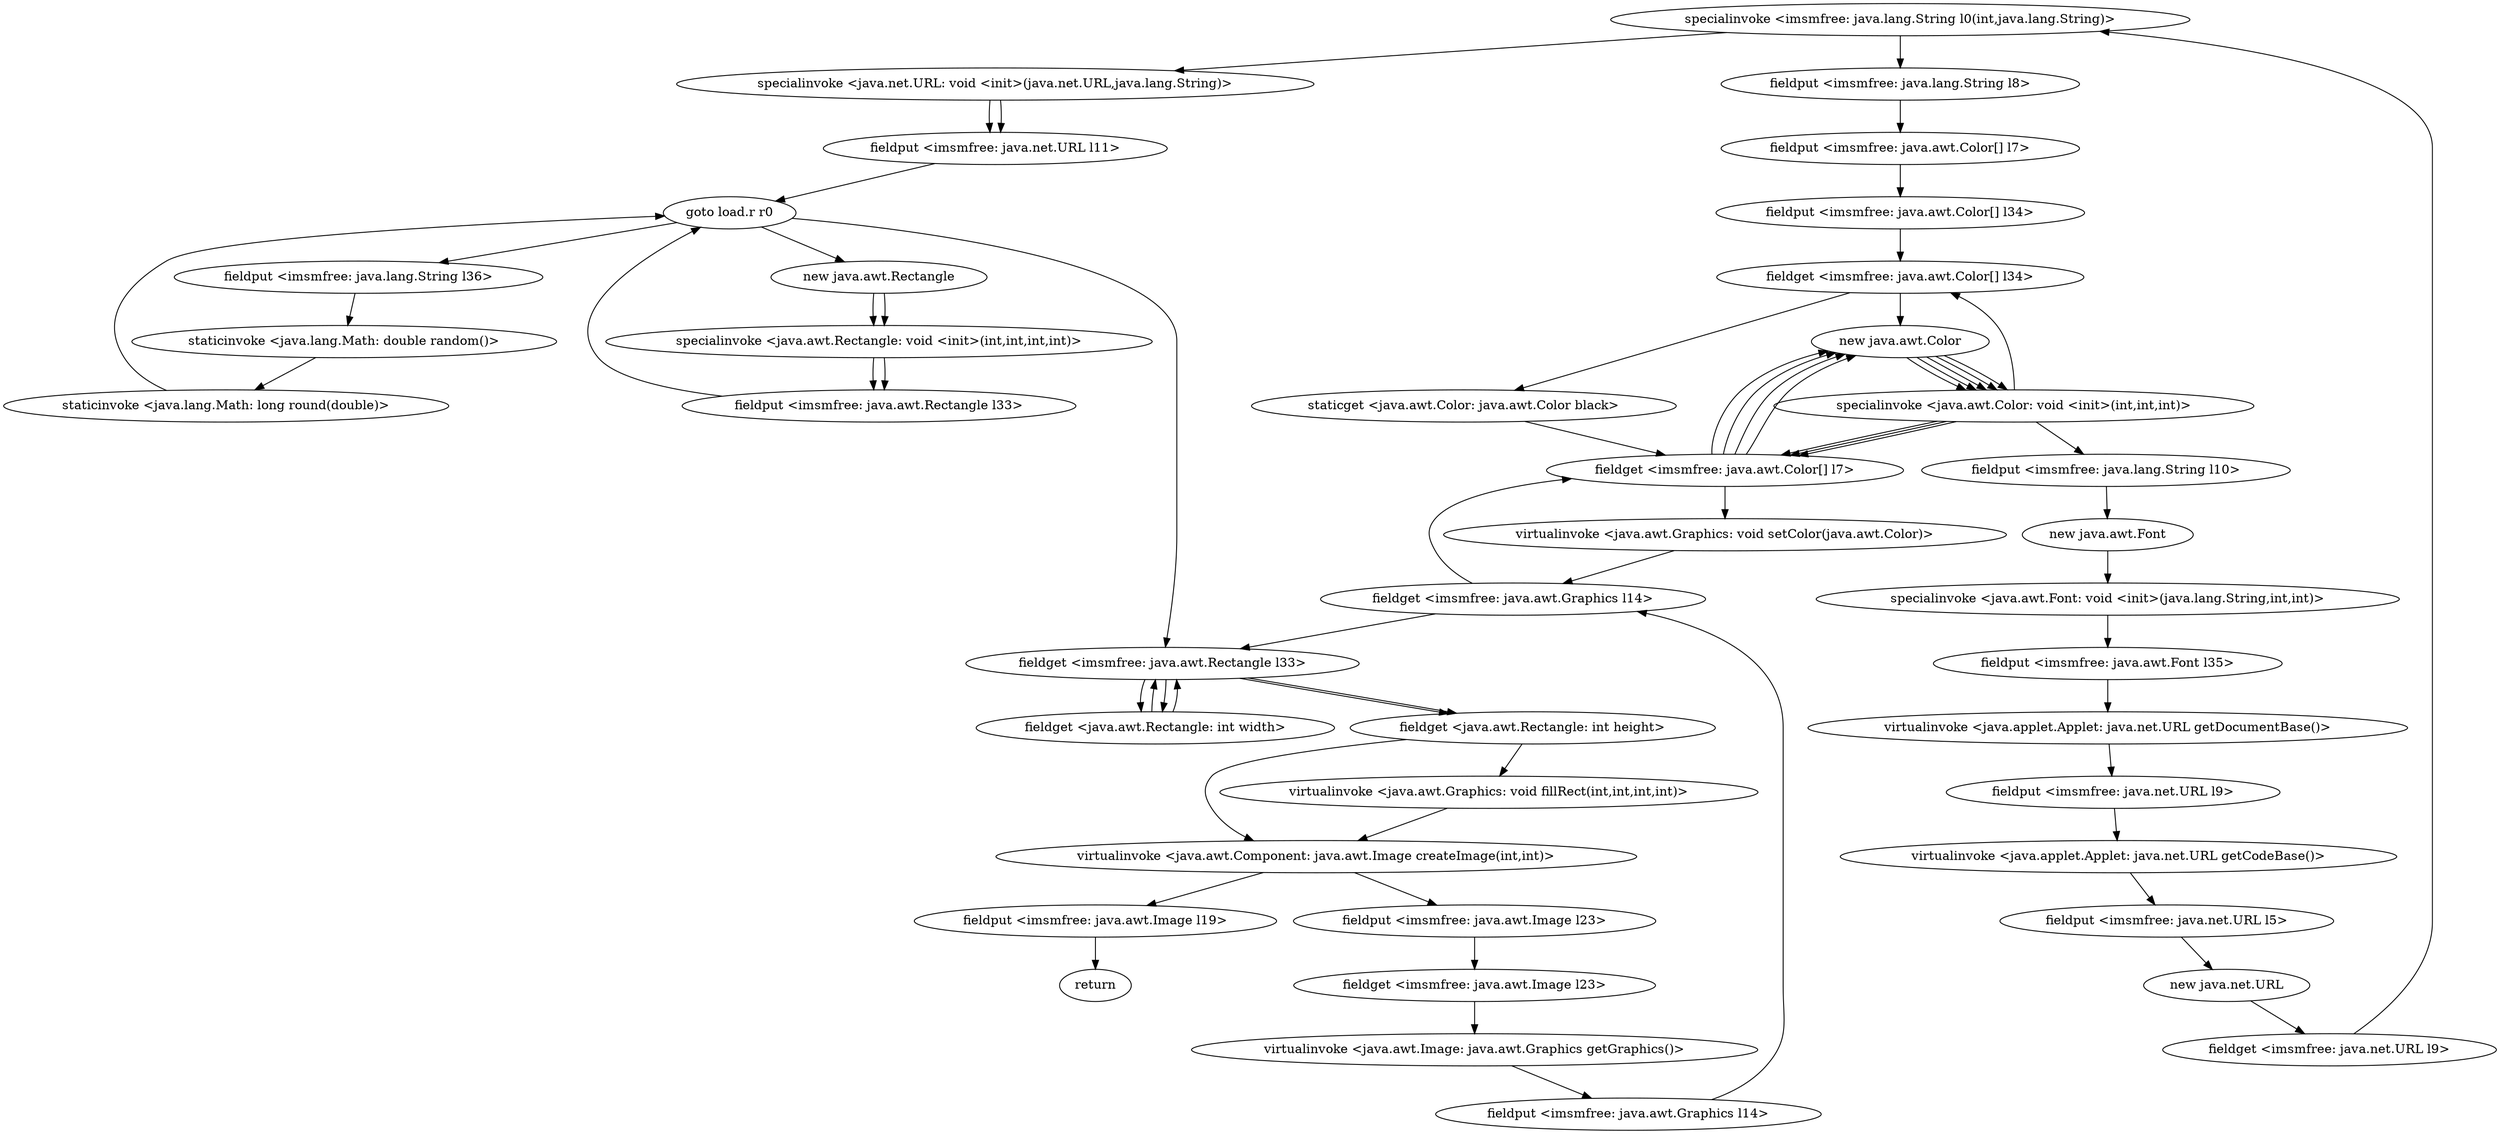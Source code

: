 digraph "" {
"specialinvoke <imsmfree: java.lang.String l0(int,java.lang.String)>";
 "specialinvoke <imsmfree: java.lang.String l0(int,java.lang.String)>"->"fieldput <imsmfree: java.lang.String l8>";
 "fieldput <imsmfree: java.lang.String l8>"->"fieldput <imsmfree: java.awt.Color[] l7>";
 "fieldput <imsmfree: java.awt.Color[] l7>"->"fieldput <imsmfree: java.awt.Color[] l34>";
 "fieldput <imsmfree: java.awt.Color[] l34>"->"fieldget <imsmfree: java.awt.Color[] l34>";
 "fieldget <imsmfree: java.awt.Color[] l34>"->"new java.awt.Color";
 "new java.awt.Color"->"specialinvoke <java.awt.Color: void <init>(int,int,int)>";
 "specialinvoke <java.awt.Color: void <init>(int,int,int)>"->"fieldget <imsmfree: java.awt.Color[] l34>";
 "fieldget <imsmfree: java.awt.Color[] l34>"->"staticget <java.awt.Color: java.awt.Color black>";
 "staticget <java.awt.Color: java.awt.Color black>"->"fieldget <imsmfree: java.awt.Color[] l7>";
 "fieldget <imsmfree: java.awt.Color[] l7>"->"new java.awt.Color";
 "new java.awt.Color"->"specialinvoke <java.awt.Color: void <init>(int,int,int)>";
 "specialinvoke <java.awt.Color: void <init>(int,int,int)>"->"fieldget <imsmfree: java.awt.Color[] l7>";
 "fieldget <imsmfree: java.awt.Color[] l7>"->"new java.awt.Color";
 "new java.awt.Color"->"specialinvoke <java.awt.Color: void <init>(int,int,int)>";
 "specialinvoke <java.awt.Color: void <init>(int,int,int)>"->"fieldget <imsmfree: java.awt.Color[] l7>";
 "fieldget <imsmfree: java.awt.Color[] l7>"->"new java.awt.Color";
 "new java.awt.Color"->"specialinvoke <java.awt.Color: void <init>(int,int,int)>";
 "specialinvoke <java.awt.Color: void <init>(int,int,int)>"->"fieldget <imsmfree: java.awt.Color[] l7>";
 "fieldget <imsmfree: java.awt.Color[] l7>"->"new java.awt.Color";
 "new java.awt.Color"->"specialinvoke <java.awt.Color: void <init>(int,int,int)>";
 "specialinvoke <java.awt.Color: void <init>(int,int,int)>"->"fieldput <imsmfree: java.lang.String l10>";
 "fieldput <imsmfree: java.lang.String l10>"->"new java.awt.Font";
 "new java.awt.Font"->"specialinvoke <java.awt.Font: void <init>(java.lang.String,int,int)>";
 "specialinvoke <java.awt.Font: void <init>(java.lang.String,int,int)>"->"fieldput <imsmfree: java.awt.Font l35>";
 "fieldput <imsmfree: java.awt.Font l35>"->"virtualinvoke <java.applet.Applet: java.net.URL getDocumentBase()>";
 "virtualinvoke <java.applet.Applet: java.net.URL getDocumentBase()>"->"fieldput <imsmfree: java.net.URL l9>";
 "fieldput <imsmfree: java.net.URL l9>"->"virtualinvoke <java.applet.Applet: java.net.URL getCodeBase()>";
 "virtualinvoke <java.applet.Applet: java.net.URL getCodeBase()>"->"fieldput <imsmfree: java.net.URL l5>";
 "fieldput <imsmfree: java.net.URL l5>"->"new java.net.URL";
 "new java.net.URL"->"fieldget <imsmfree: java.net.URL l9>";
 "fieldget <imsmfree: java.net.URL l9>"->"specialinvoke <imsmfree: java.lang.String l0(int,java.lang.String)>";
 "specialinvoke <imsmfree: java.lang.String l0(int,java.lang.String)>"->"specialinvoke <java.net.URL: void <init>(java.net.URL,java.lang.String)>";
 "specialinvoke <java.net.URL: void <init>(java.net.URL,java.lang.String)>"->"fieldput <imsmfree: java.net.URL l11>";
 "fieldput <imsmfree: java.net.URL l11>"->"goto load.r r0";
 "goto load.r r0"->"fieldput <imsmfree: java.lang.String l36>";
 "fieldput <imsmfree: java.lang.String l36>"->"staticinvoke <java.lang.Math: double random()>";
 "staticinvoke <java.lang.Math: double random()>"->"staticinvoke <java.lang.Math: long round(double)>";
 "staticinvoke <java.lang.Math: long round(double)>"->"goto load.r r0";
 "goto load.r r0"->"new java.awt.Rectangle";
 "new java.awt.Rectangle"->"specialinvoke <java.awt.Rectangle: void <init>(int,int,int,int)>";
 "specialinvoke <java.awt.Rectangle: void <init>(int,int,int,int)>"->"fieldput <imsmfree: java.awt.Rectangle l33>";
 "fieldput <imsmfree: java.awt.Rectangle l33>"->"goto load.r r0";
 "goto load.r r0"->"fieldget <imsmfree: java.awt.Rectangle l33>";
 "fieldget <imsmfree: java.awt.Rectangle l33>"->"fieldget <java.awt.Rectangle: int width>";
 "fieldget <java.awt.Rectangle: int width>"->"fieldget <imsmfree: java.awt.Rectangle l33>";
 "fieldget <imsmfree: java.awt.Rectangle l33>"->"fieldget <java.awt.Rectangle: int height>";
 "fieldget <java.awt.Rectangle: int height>"->"virtualinvoke <java.awt.Component: java.awt.Image createImage(int,int)>";
 "virtualinvoke <java.awt.Component: java.awt.Image createImage(int,int)>"->"fieldput <imsmfree: java.awt.Image l23>";
 "fieldput <imsmfree: java.awt.Image l23>"->"fieldget <imsmfree: java.awt.Image l23>";
 "fieldget <imsmfree: java.awt.Image l23>"->"virtualinvoke <java.awt.Image: java.awt.Graphics getGraphics()>";
 "virtualinvoke <java.awt.Image: java.awt.Graphics getGraphics()>"->"fieldput <imsmfree: java.awt.Graphics l14>";
 "fieldput <imsmfree: java.awt.Graphics l14>"->"fieldget <imsmfree: java.awt.Graphics l14>";
 "fieldget <imsmfree: java.awt.Graphics l14>"->"fieldget <imsmfree: java.awt.Color[] l7>";
 "fieldget <imsmfree: java.awt.Color[] l7>"->"virtualinvoke <java.awt.Graphics: void setColor(java.awt.Color)>";
 "virtualinvoke <java.awt.Graphics: void setColor(java.awt.Color)>"->"fieldget <imsmfree: java.awt.Graphics l14>";
 "fieldget <imsmfree: java.awt.Graphics l14>"->"fieldget <imsmfree: java.awt.Rectangle l33>";
 "fieldget <imsmfree: java.awt.Rectangle l33>"->"fieldget <java.awt.Rectangle: int width>";
 "fieldget <java.awt.Rectangle: int width>"->"fieldget <imsmfree: java.awt.Rectangle l33>";
 "fieldget <imsmfree: java.awt.Rectangle l33>"->"fieldget <java.awt.Rectangle: int height>";
 "fieldget <java.awt.Rectangle: int height>"->"virtualinvoke <java.awt.Graphics: void fillRect(int,int,int,int)>";
 "virtualinvoke <java.awt.Graphics: void fillRect(int,int,int,int)>"->"virtualinvoke <java.awt.Component: java.awt.Image createImage(int,int)>";
 "virtualinvoke <java.awt.Component: java.awt.Image createImage(int,int)>"->"fieldput <imsmfree: java.awt.Image l19>";
 "fieldput <imsmfree: java.awt.Image l19>"->"return";
"new java.awt.Rectangle";
 "new java.awt.Rectangle"->"specialinvoke <java.awt.Rectangle: void <init>(int,int,int,int)>";
 "specialinvoke <java.awt.Rectangle: void <init>(int,int,int,int)>"->"fieldput <imsmfree: java.awt.Rectangle l33>";
 "specialinvoke <java.net.URL: void <init>(java.net.URL,java.lang.String)>"->"fieldput <imsmfree: java.net.URL l11>";
}
